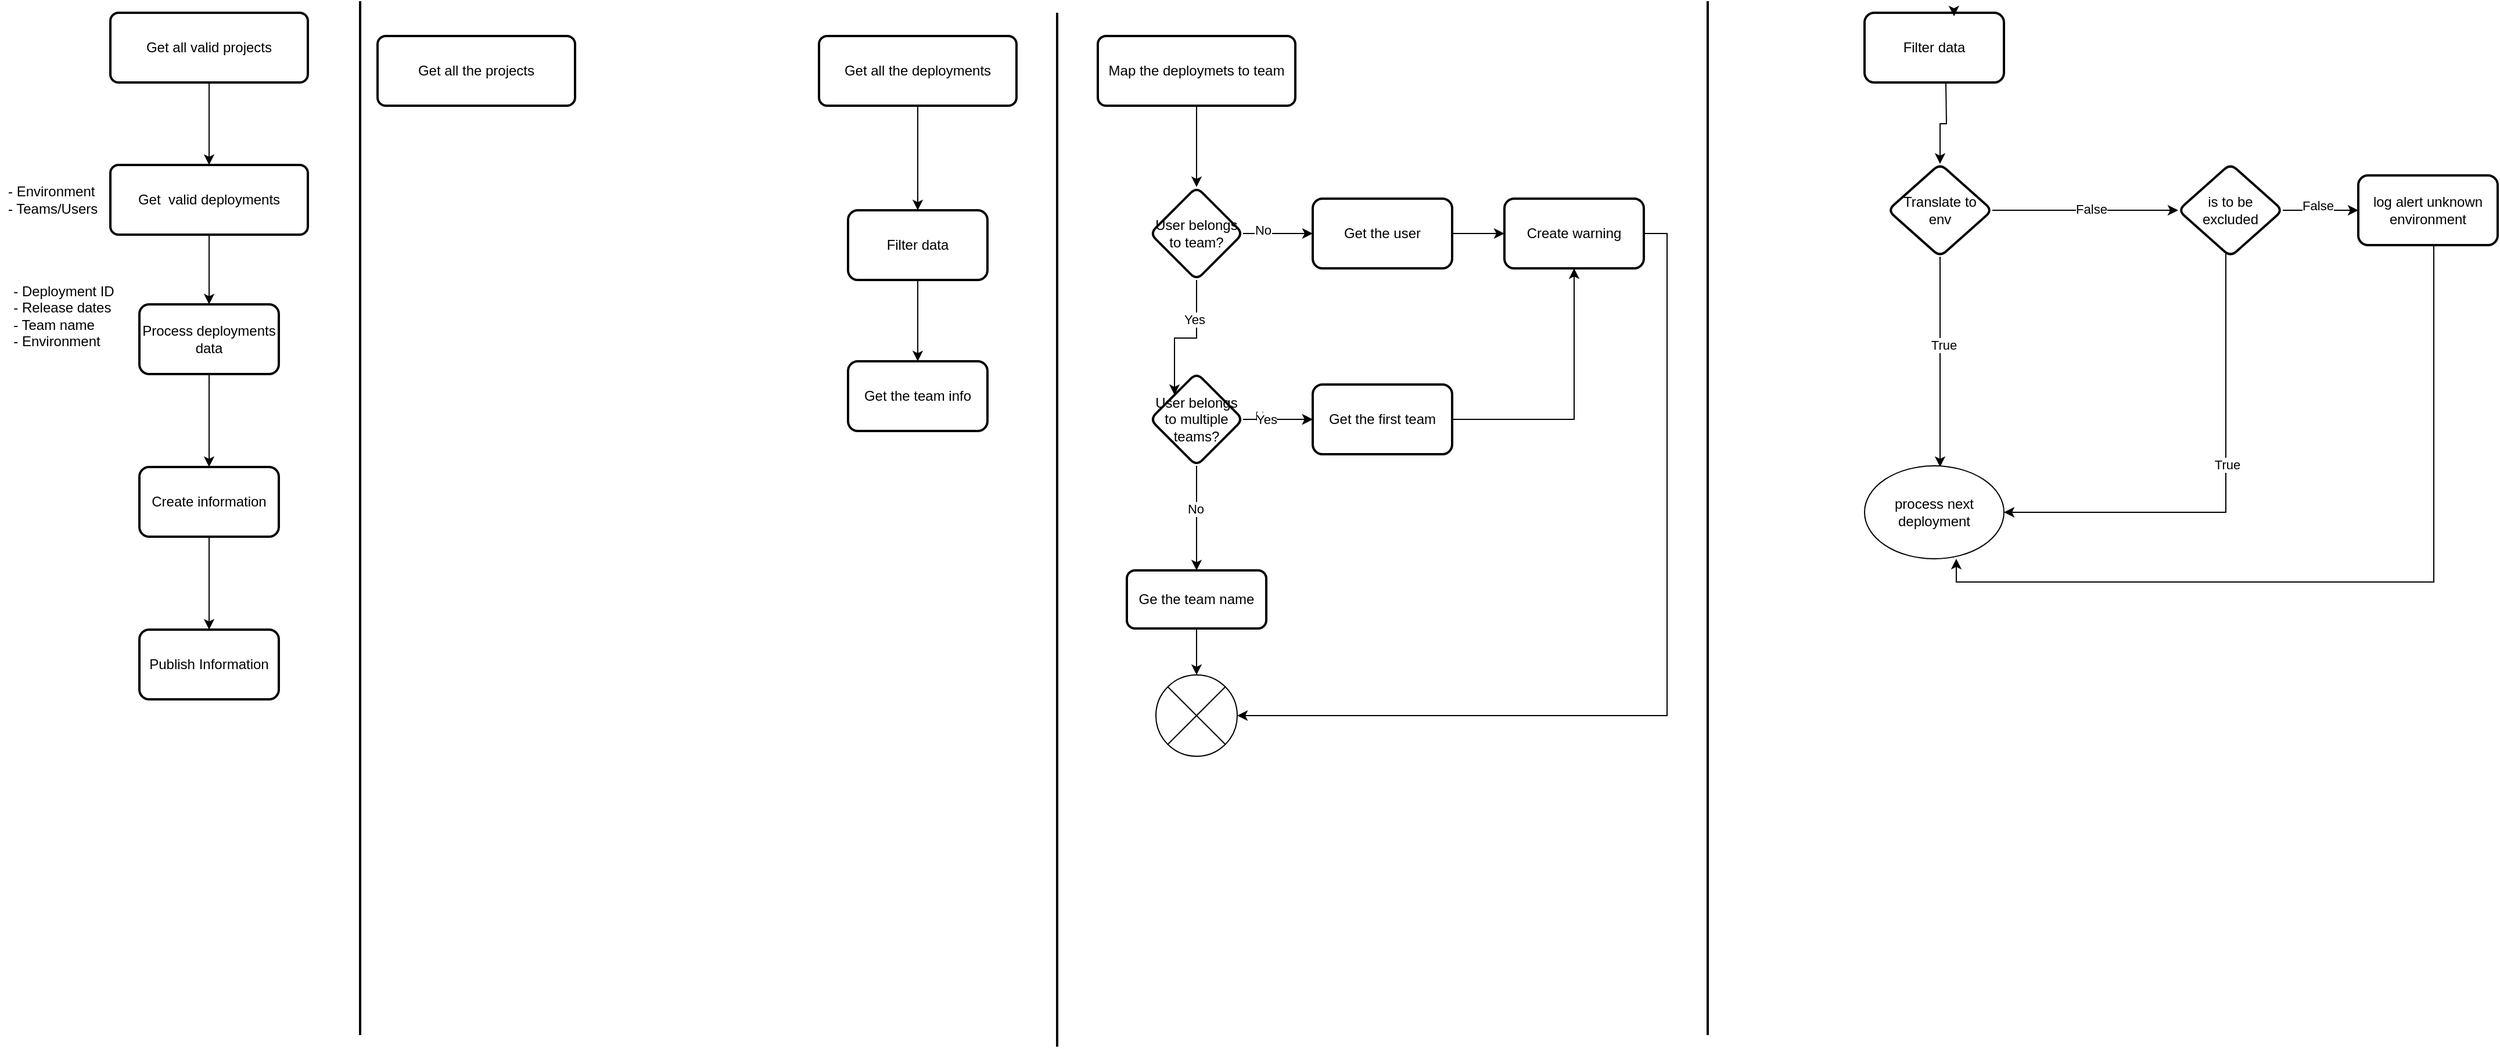 <mxfile version="22.1.3" type="device">
  <diagram name="Page-1" id="m4TTrIFnQKT-xl1R4at4">
    <mxGraphModel dx="1186" dy="1118" grid="1" gridSize="10" guides="1" tooltips="1" connect="1" arrows="1" fold="1" page="1" pageScale="1" pageWidth="1654" pageHeight="1169" math="0" shadow="0">
      <root>
        <mxCell id="0" />
        <mxCell id="1" parent="0" />
        <mxCell id="PsU__HaOT6JvjWvx0s9m-24" style="edgeStyle=orthogonalEdgeStyle;rounded=0;orthogonalLoop=1;jettySize=auto;html=1;exitX=0.5;exitY=1;exitDx=0;exitDy=0;entryX=0.5;entryY=0;entryDx=0;entryDy=0;" parent="1" source="PsU__HaOT6JvjWvx0s9m-3" target="PsU__HaOT6JvjWvx0s9m-8" edge="1">
          <mxGeometry relative="1" as="geometry" />
        </mxCell>
        <mxCell id="PsU__HaOT6JvjWvx0s9m-3" value="Get&amp;nbsp; valid deployments" style="rounded=1;whiteSpace=wrap;html=1;absoluteArcSize=1;arcSize=14;strokeWidth=2;" parent="1" vertex="1">
          <mxGeometry x="140" y="181" width="170" height="60" as="geometry" />
        </mxCell>
        <mxCell id="PsU__HaOT6JvjWvx0s9m-28" value="" style="edgeStyle=orthogonalEdgeStyle;rounded=0;orthogonalLoop=1;jettySize=auto;html=1;" parent="1" source="PsU__HaOT6JvjWvx0s9m-8" target="PsU__HaOT6JvjWvx0s9m-27" edge="1">
          <mxGeometry relative="1" as="geometry" />
        </mxCell>
        <mxCell id="PsU__HaOT6JvjWvx0s9m-8" value="Process deployments data" style="whiteSpace=wrap;html=1;rounded=1;arcSize=14;strokeWidth=2;" parent="1" vertex="1">
          <mxGeometry x="165" y="301" width="120" height="60" as="geometry" />
        </mxCell>
        <mxCell id="PsU__HaOT6JvjWvx0s9m-18" value="- Environment&lt;br&gt;- Teams/Users" style="text;html=1;align=left;verticalAlign=middle;resizable=0;points=[];autosize=1;strokeColor=none;fillColor=none;" parent="1" vertex="1">
          <mxGeometry x="50" y="191" width="100" height="40" as="geometry" />
        </mxCell>
        <mxCell id="PsU__HaOT6JvjWvx0s9m-30" value="" style="edgeStyle=orthogonalEdgeStyle;rounded=0;orthogonalLoop=1;jettySize=auto;html=1;" parent="1" source="PsU__HaOT6JvjWvx0s9m-27" target="PsU__HaOT6JvjWvx0s9m-29" edge="1">
          <mxGeometry relative="1" as="geometry" />
        </mxCell>
        <mxCell id="PsU__HaOT6JvjWvx0s9m-27" value="Create information" style="whiteSpace=wrap;html=1;rounded=1;arcSize=14;strokeWidth=2;" parent="1" vertex="1">
          <mxGeometry x="165" y="441" width="120" height="60" as="geometry" />
        </mxCell>
        <mxCell id="PsU__HaOT6JvjWvx0s9m-29" value="Publish Information" style="whiteSpace=wrap;html=1;rounded=1;arcSize=14;strokeWidth=2;" parent="1" vertex="1">
          <mxGeometry x="165" y="581" width="120" height="60" as="geometry" />
        </mxCell>
        <mxCell id="PsU__HaOT6JvjWvx0s9m-31" value="" style="line;strokeWidth=2;direction=south;html=1;" parent="1" vertex="1">
          <mxGeometry x="350" y="40" width="10" height="890" as="geometry" />
        </mxCell>
        <mxCell id="PsU__HaOT6JvjWvx0s9m-35" value="" style="edgeStyle=orthogonalEdgeStyle;rounded=0;orthogonalLoop=1;jettySize=auto;html=1;" parent="1" source="PsU__HaOT6JvjWvx0s9m-33" target="PsU__HaOT6JvjWvx0s9m-34" edge="1">
          <mxGeometry relative="1" as="geometry" />
        </mxCell>
        <mxCell id="PsU__HaOT6JvjWvx0s9m-33" value="Get all the deployments" style="rounded=1;whiteSpace=wrap;html=1;absoluteArcSize=1;arcSize=14;strokeWidth=2;" parent="1" vertex="1">
          <mxGeometry x="750" y="70" width="170" height="60" as="geometry" />
        </mxCell>
        <mxCell id="PsU__HaOT6JvjWvx0s9m-37" value="" style="edgeStyle=orthogonalEdgeStyle;rounded=0;orthogonalLoop=1;jettySize=auto;html=1;" parent="1" source="PsU__HaOT6JvjWvx0s9m-34" target="PsU__HaOT6JvjWvx0s9m-36" edge="1">
          <mxGeometry relative="1" as="geometry" />
        </mxCell>
        <mxCell id="PsU__HaOT6JvjWvx0s9m-34" value="Filter data" style="whiteSpace=wrap;html=1;rounded=1;arcSize=14;strokeWidth=2;" parent="1" vertex="1">
          <mxGeometry x="775" y="220" width="120" height="60" as="geometry" />
        </mxCell>
        <mxCell id="PsU__HaOT6JvjWvx0s9m-36" value="Get the team info" style="whiteSpace=wrap;html=1;rounded=1;arcSize=14;strokeWidth=2;" parent="1" vertex="1">
          <mxGeometry x="775" y="350" width="120" height="60" as="geometry" />
        </mxCell>
        <mxCell id="PsU__HaOT6JvjWvx0s9m-38" value="" style="line;strokeWidth=2;direction=south;html=1;" parent="1" vertex="1">
          <mxGeometry x="950" y="50" width="10" height="890" as="geometry" />
        </mxCell>
        <mxCell id="PsU__HaOT6JvjWvx0s9m-41" value="" style="edgeStyle=orthogonalEdgeStyle;rounded=0;orthogonalLoop=1;jettySize=auto;html=1;" parent="1" source="PsU__HaOT6JvjWvx0s9m-39" target="PsU__HaOT6JvjWvx0s9m-40" edge="1">
          <mxGeometry relative="1" as="geometry" />
        </mxCell>
        <mxCell id="PsU__HaOT6JvjWvx0s9m-39" value="Map the deploymets to team" style="rounded=1;whiteSpace=wrap;html=1;absoluteArcSize=1;arcSize=14;strokeWidth=2;" parent="1" vertex="1">
          <mxGeometry x="990" y="70" width="170" height="60" as="geometry" />
        </mxCell>
        <mxCell id="PsU__HaOT6JvjWvx0s9m-44" value="" style="edgeStyle=orthogonalEdgeStyle;rounded=0;orthogonalLoop=1;jettySize=auto;html=1;" parent="1" source="PsU__HaOT6JvjWvx0s9m-40" target="PsU__HaOT6JvjWvx0s9m-54" edge="1">
          <mxGeometry relative="1" as="geometry">
            <mxPoint x="1055" y="360" as="targetPoint" />
            <Array as="points">
              <mxPoint x="1075" y="330" />
              <mxPoint x="1056" y="330" />
            </Array>
          </mxGeometry>
        </mxCell>
        <mxCell id="PsU__HaOT6JvjWvx0s9m-45" value="Yes" style="edgeLabel;html=1;align=center;verticalAlign=middle;resizable=0;points=[];" parent="PsU__HaOT6JvjWvx0s9m-44" vertex="1" connectable="0">
          <mxGeometry x="-0.436" y="-2" relative="1" as="geometry">
            <mxPoint as="offset" />
          </mxGeometry>
        </mxCell>
        <mxCell id="PsU__HaOT6JvjWvx0s9m-47" value="" style="edgeStyle=orthogonalEdgeStyle;rounded=0;orthogonalLoop=1;jettySize=auto;html=1;" parent="1" source="PsU__HaOT6JvjWvx0s9m-40" target="PsU__HaOT6JvjWvx0s9m-46" edge="1">
          <mxGeometry relative="1" as="geometry" />
        </mxCell>
        <mxCell id="PsU__HaOT6JvjWvx0s9m-48" value="No" style="edgeLabel;html=1;align=center;verticalAlign=middle;resizable=0;points=[];" parent="PsU__HaOT6JvjWvx0s9m-47" vertex="1" connectable="0">
          <mxGeometry x="-0.433" y="3" relative="1" as="geometry">
            <mxPoint as="offset" />
          </mxGeometry>
        </mxCell>
        <mxCell id="PsU__HaOT6JvjWvx0s9m-40" value="User belongs to team?" style="rhombus;whiteSpace=wrap;html=1;rounded=1;arcSize=14;strokeWidth=2;" parent="1" vertex="1">
          <mxGeometry x="1035" y="200" width="80" height="80" as="geometry" />
        </mxCell>
        <mxCell id="PsU__HaOT6JvjWvx0s9m-53" value="" style="edgeStyle=orthogonalEdgeStyle;rounded=0;orthogonalLoop=1;jettySize=auto;html=1;" parent="1" source="PsU__HaOT6JvjWvx0s9m-46" target="PsU__HaOT6JvjWvx0s9m-52" edge="1">
          <mxGeometry relative="1" as="geometry" />
        </mxCell>
        <mxCell id="PsU__HaOT6JvjWvx0s9m-46" value="Get the user" style="whiteSpace=wrap;html=1;rounded=1;arcSize=14;strokeWidth=2;" parent="1" vertex="1">
          <mxGeometry x="1175" y="210" width="120" height="60" as="geometry" />
        </mxCell>
        <mxCell id="PsU__HaOT6JvjWvx0s9m-52" value="Create warning" style="whiteSpace=wrap;html=1;rounded=1;arcSize=14;strokeWidth=2;" parent="1" vertex="1">
          <mxGeometry x="1340" y="210" width="120" height="60" as="geometry" />
        </mxCell>
        <mxCell id="PsU__HaOT6JvjWvx0s9m-57" value="" style="edgeStyle=orthogonalEdgeStyle;rounded=0;orthogonalLoop=1;jettySize=auto;html=1;" parent="1" source="PsU__HaOT6JvjWvx0s9m-54" target="PsU__HaOT6JvjWvx0s9m-56" edge="1">
          <mxGeometry relative="1" as="geometry" />
        </mxCell>
        <mxCell id="PsU__HaOT6JvjWvx0s9m-58" value="No" style="edgeLabel;html=1;align=center;verticalAlign=middle;resizable=0;points=[];" parent="PsU__HaOT6JvjWvx0s9m-57" vertex="1" connectable="0">
          <mxGeometry x="-0.192" y="-1" relative="1" as="geometry">
            <mxPoint as="offset" />
          </mxGeometry>
        </mxCell>
        <mxCell id="PsU__HaOT6JvjWvx0s9m-64" value="" style="edgeStyle=orthogonalEdgeStyle;rounded=0;orthogonalLoop=1;jettySize=auto;html=1;" parent="1" source="PsU__HaOT6JvjWvx0s9m-54" target="PsU__HaOT6JvjWvx0s9m-63" edge="1">
          <mxGeometry relative="1" as="geometry" />
        </mxCell>
        <mxCell id="PsU__HaOT6JvjWvx0s9m-65" value="No" style="edgeLabel;html=1;align=center;verticalAlign=middle;resizable=0;points=[];" parent="PsU__HaOT6JvjWvx0s9m-64" vertex="1" connectable="0">
          <mxGeometry x="-0.433" y="3" relative="1" as="geometry">
            <mxPoint as="offset" />
          </mxGeometry>
        </mxCell>
        <mxCell id="PsU__HaOT6JvjWvx0s9m-70" value="" style="edgeStyle=orthogonalEdgeStyle;rounded=0;orthogonalLoop=1;jettySize=auto;html=1;" parent="1" source="PsU__HaOT6JvjWvx0s9m-54" target="PsU__HaOT6JvjWvx0s9m-63" edge="1">
          <mxGeometry relative="1" as="geometry" />
        </mxCell>
        <mxCell id="PsU__HaOT6JvjWvx0s9m-72" value="Yes" style="edgeLabel;html=1;align=center;verticalAlign=middle;resizable=0;points=[];" parent="PsU__HaOT6JvjWvx0s9m-70" vertex="1" connectable="0">
          <mxGeometry x="-0.333" relative="1" as="geometry">
            <mxPoint as="offset" />
          </mxGeometry>
        </mxCell>
        <mxCell id="PsU__HaOT6JvjWvx0s9m-54" value="User belongs to multiple teams?" style="rhombus;whiteSpace=wrap;html=1;rounded=1;arcSize=14;strokeWidth=2;" parent="1" vertex="1">
          <mxGeometry x="1035" y="360" width="80" height="80" as="geometry" />
        </mxCell>
        <mxCell id="PsU__HaOT6JvjWvx0s9m-56" value="Ge the team name" style="whiteSpace=wrap;html=1;rounded=1;arcSize=14;strokeWidth=2;" parent="1" vertex="1">
          <mxGeometry x="1015" y="530" width="120" height="50" as="geometry" />
        </mxCell>
        <mxCell id="PsU__HaOT6JvjWvx0s9m-69" style="edgeStyle=orthogonalEdgeStyle;rounded=0;orthogonalLoop=1;jettySize=auto;html=1;exitX=1;exitY=0.5;exitDx=0;exitDy=0;entryX=0.5;entryY=1;entryDx=0;entryDy=0;" parent="1" source="PsU__HaOT6JvjWvx0s9m-63" target="PsU__HaOT6JvjWvx0s9m-52" edge="1">
          <mxGeometry relative="1" as="geometry" />
        </mxCell>
        <mxCell id="PsU__HaOT6JvjWvx0s9m-63" value="Get the first team" style="whiteSpace=wrap;html=1;rounded=1;arcSize=14;strokeWidth=2;" parent="1" vertex="1">
          <mxGeometry x="1175" y="370" width="120" height="60" as="geometry" />
        </mxCell>
        <mxCell id="PsU__HaOT6JvjWvx0s9m-73" value="" style="verticalLabelPosition=bottom;verticalAlign=top;html=1;shape=mxgraph.flowchart.or;" parent="1" vertex="1">
          <mxGeometry x="1040" y="620" width="70" height="70" as="geometry" />
        </mxCell>
        <mxCell id="PsU__HaOT6JvjWvx0s9m-74" style="edgeStyle=orthogonalEdgeStyle;rounded=0;orthogonalLoop=1;jettySize=auto;html=1;exitX=0.5;exitY=1;exitDx=0;exitDy=0;entryX=0.5;entryY=0;entryDx=0;entryDy=0;entryPerimeter=0;" parent="1" source="PsU__HaOT6JvjWvx0s9m-56" target="PsU__HaOT6JvjWvx0s9m-73" edge="1">
          <mxGeometry relative="1" as="geometry" />
        </mxCell>
        <mxCell id="PsU__HaOT6JvjWvx0s9m-75" style="edgeStyle=orthogonalEdgeStyle;rounded=0;orthogonalLoop=1;jettySize=auto;html=1;exitX=1;exitY=0.5;exitDx=0;exitDy=0;entryX=1;entryY=0.5;entryDx=0;entryDy=0;entryPerimeter=0;" parent="1" source="PsU__HaOT6JvjWvx0s9m-52" target="PsU__HaOT6JvjWvx0s9m-73" edge="1">
          <mxGeometry relative="1" as="geometry" />
        </mxCell>
        <mxCell id="PsU__HaOT6JvjWvx0s9m-76" value="" style="line;strokeWidth=2;direction=south;html=1;" parent="1" vertex="1">
          <mxGeometry x="1510" y="40" width="10" height="890" as="geometry" />
        </mxCell>
        <mxCell id="PsU__HaOT6JvjWvx0s9m-78" value="&lt;div style=&quot;text-align: left;&quot;&gt;&lt;span style=&quot;background-color: initial;&quot;&gt;- Deployment ID&lt;/span&gt;&lt;/div&gt;&lt;div style=&quot;text-align: left;&quot;&gt;&lt;span style=&quot;background-color: initial;&quot;&gt;- Release dates&lt;/span&gt;&lt;/div&gt;&lt;div style=&quot;text-align: left;&quot;&gt;&lt;span style=&quot;background-color: initial;&quot;&gt;- Team name&lt;/span&gt;&lt;/div&gt;&lt;div style=&quot;text-align: left;&quot;&gt;&lt;span style=&quot;background-color: initial;&quot;&gt;- Environment&lt;/span&gt;&lt;/div&gt;" style="text;html=1;strokeColor=none;fillColor=none;align=center;verticalAlign=middle;whiteSpace=wrap;rounded=0;" parent="1" vertex="1">
          <mxGeometry x="45" y="301" width="110" height="20" as="geometry" />
        </mxCell>
        <mxCell id="h0qOqrBnuUHrt970qCSp-3" value="" style="edgeStyle=orthogonalEdgeStyle;rounded=0;orthogonalLoop=1;jettySize=auto;html=1;" parent="1" source="h0qOqrBnuUHrt970qCSp-2" target="PsU__HaOT6JvjWvx0s9m-3" edge="1">
          <mxGeometry relative="1" as="geometry" />
        </mxCell>
        <mxCell id="h0qOqrBnuUHrt970qCSp-2" value="Get all valid projects" style="rounded=1;whiteSpace=wrap;html=1;absoluteArcSize=1;arcSize=14;strokeWidth=2;" parent="1" vertex="1">
          <mxGeometry x="140" y="50" width="170" height="60" as="geometry" />
        </mxCell>
        <mxCell id="h0qOqrBnuUHrt970qCSp-4" value="Get all the projects" style="rounded=1;whiteSpace=wrap;html=1;absoluteArcSize=1;arcSize=14;strokeWidth=2;" parent="1" vertex="1">
          <mxGeometry x="370" y="70" width="170" height="60" as="geometry" />
        </mxCell>
        <mxCell id="hqpWYG__Yn4aEwta1cD7-5" value="" style="edgeStyle=orthogonalEdgeStyle;rounded=0;orthogonalLoop=1;jettySize=auto;html=1;" edge="1" parent="1" target="hqpWYG__Yn4aEwta1cD7-4">
          <mxGeometry relative="1" as="geometry">
            <mxPoint x="1720" y="110" as="sourcePoint" />
          </mxGeometry>
        </mxCell>
        <mxCell id="hqpWYG__Yn4aEwta1cD7-1" value="Filter data" style="whiteSpace=wrap;html=1;rounded=1;arcSize=14;strokeWidth=2;" vertex="1" parent="1">
          <mxGeometry x="1650" y="50" width="120" height="60" as="geometry" />
        </mxCell>
        <mxCell id="hqpWYG__Yn4aEwta1cD7-9" value="" style="edgeStyle=orthogonalEdgeStyle;rounded=0;orthogonalLoop=1;jettySize=auto;html=1;entryX=0;entryY=0.5;entryDx=0;entryDy=0;" edge="1" parent="1" source="hqpWYG__Yn4aEwta1cD7-4" target="hqpWYG__Yn4aEwta1cD7-40">
          <mxGeometry relative="1" as="geometry">
            <mxPoint x="1915" y="211" as="targetPoint" />
          </mxGeometry>
        </mxCell>
        <mxCell id="hqpWYG__Yn4aEwta1cD7-39" value="False" style="edgeLabel;html=1;align=center;verticalAlign=middle;resizable=0;points=[];" vertex="1" connectable="0" parent="hqpWYG__Yn4aEwta1cD7-9">
          <mxGeometry x="0.054" y="1" relative="1" as="geometry">
            <mxPoint as="offset" />
          </mxGeometry>
        </mxCell>
        <mxCell id="hqpWYG__Yn4aEwta1cD7-4" value="Translate to &lt;br&gt;env" style="rhombus;whiteSpace=wrap;html=1;rounded=1;arcSize=14;strokeWidth=2;" vertex="1" parent="1">
          <mxGeometry x="1670" y="180" width="90" height="80" as="geometry" />
        </mxCell>
        <mxCell id="hqpWYG__Yn4aEwta1cD7-20" value="" style="edgeStyle=orthogonalEdgeStyle;rounded=0;orthogonalLoop=1;jettySize=auto;html=1;exitX=0.5;exitY=1;exitDx=0;exitDy=0;" edge="1" parent="1" source="hqpWYG__Yn4aEwta1cD7-4">
          <mxGeometry relative="1" as="geometry">
            <mxPoint x="1710" y="560" as="sourcePoint" />
            <mxPoint x="1715" y="441" as="targetPoint" />
          </mxGeometry>
        </mxCell>
        <mxCell id="hqpWYG__Yn4aEwta1cD7-21" value="True" style="edgeLabel;html=1;align=center;verticalAlign=middle;resizable=0;points=[];" vertex="1" connectable="0" parent="hqpWYG__Yn4aEwta1cD7-20">
          <mxGeometry x="-0.167" y="3" relative="1" as="geometry">
            <mxPoint as="offset" />
          </mxGeometry>
        </mxCell>
        <mxCell id="hqpWYG__Yn4aEwta1cD7-42" value="" style="edgeStyle=orthogonalEdgeStyle;rounded=0;orthogonalLoop=1;jettySize=auto;html=1;" edge="1" parent="1" source="hqpWYG__Yn4aEwta1cD7-40" target="hqpWYG__Yn4aEwta1cD7-41">
          <mxGeometry relative="1" as="geometry" />
        </mxCell>
        <mxCell id="hqpWYG__Yn4aEwta1cD7-43" value="False" style="edgeLabel;html=1;align=center;verticalAlign=middle;resizable=0;points=[];" vertex="1" connectable="0" parent="hqpWYG__Yn4aEwta1cD7-42">
          <mxGeometry x="-0.077" y="4" relative="1" as="geometry">
            <mxPoint as="offset" />
          </mxGeometry>
        </mxCell>
        <mxCell id="hqpWYG__Yn4aEwta1cD7-44" style="edgeStyle=orthogonalEdgeStyle;rounded=0;orthogonalLoop=1;jettySize=auto;html=1;entryX=1;entryY=0.5;entryDx=0;entryDy=0;" edge="1" parent="1" target="hqpWYG__Yn4aEwta1cD7-46">
          <mxGeometry relative="1" as="geometry">
            <mxPoint x="1780" y="480" as="targetPoint" />
            <mxPoint x="1960" y="250" as="sourcePoint" />
            <Array as="points">
              <mxPoint x="1961" y="250" />
              <mxPoint x="1961" y="480" />
            </Array>
          </mxGeometry>
        </mxCell>
        <mxCell id="hqpWYG__Yn4aEwta1cD7-45" value="True" style="edgeLabel;html=1;align=center;verticalAlign=middle;resizable=0;points=[];" vertex="1" connectable="0" parent="hqpWYG__Yn4aEwta1cD7-44">
          <mxGeometry x="-0.102" y="1" relative="1" as="geometry">
            <mxPoint as="offset" />
          </mxGeometry>
        </mxCell>
        <mxCell id="hqpWYG__Yn4aEwta1cD7-40" value="is to be excluded" style="rhombus;whiteSpace=wrap;html=1;rounded=1;arcSize=14;strokeWidth=2;" vertex="1" parent="1">
          <mxGeometry x="1920" y="180" width="90" height="80" as="geometry" />
        </mxCell>
        <mxCell id="hqpWYG__Yn4aEwta1cD7-47" style="edgeStyle=orthogonalEdgeStyle;rounded=0;orthogonalLoop=1;jettySize=auto;html=1;entryX=0.658;entryY=1;entryDx=0;entryDy=0;entryPerimeter=0;" edge="1" parent="1" source="hqpWYG__Yn4aEwta1cD7-41" target="hqpWYG__Yn4aEwta1cD7-46">
          <mxGeometry relative="1" as="geometry">
            <mxPoint x="2135" y="680" as="targetPoint" />
            <Array as="points">
              <mxPoint x="2140" y="540" />
              <mxPoint x="1729" y="540" />
            </Array>
          </mxGeometry>
        </mxCell>
        <mxCell id="hqpWYG__Yn4aEwta1cD7-41" value="log alert unknown environment" style="whiteSpace=wrap;html=1;rounded=1;arcSize=14;strokeWidth=2;" vertex="1" parent="1">
          <mxGeometry x="2075" y="190" width="120" height="60" as="geometry" />
        </mxCell>
        <mxCell id="hqpWYG__Yn4aEwta1cD7-46" value="process next deployment" style="ellipse;whiteSpace=wrap;html=1;" vertex="1" parent="1">
          <mxGeometry x="1650" y="440" width="120" height="80" as="geometry" />
        </mxCell>
        <mxCell id="hqpWYG__Yn4aEwta1cD7-48" style="edgeStyle=orthogonalEdgeStyle;rounded=0;orthogonalLoop=1;jettySize=auto;html=1;exitX=0.5;exitY=0;exitDx=0;exitDy=0;entryX=0.642;entryY=0.05;entryDx=0;entryDy=0;entryPerimeter=0;" edge="1" parent="1" source="hqpWYG__Yn4aEwta1cD7-1" target="hqpWYG__Yn4aEwta1cD7-1">
          <mxGeometry relative="1" as="geometry">
            <Array as="points">
              <mxPoint x="1727" y="50" />
            </Array>
          </mxGeometry>
        </mxCell>
      </root>
    </mxGraphModel>
  </diagram>
</mxfile>

